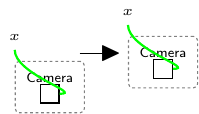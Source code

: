 
  
\documentclass[crop,tikz]{standalone}
\usetikzlibrary{fit, positioning, calc, shapes, shapes.geometric, arrows, arrows.meta}
\tikzset{
  big edge/.style={green, thick,},
  big edgec/.style={big edge, -{Bar[fill=green,green,width=4,length=0,sep=0]}},
  big region/.style={draw, rectangle, rounded corners=1.5, dashed, dash pattern=on 1pt off 1pt, thin, gray,},
  big site/.style={big region, fill=gray!60, text=black,},
  big react/.style={black, thick, -stealth, line width=3, shorten <=3, shorten >=3,},
  big react rev/.style={black, thick, stealth-stealth, line width=3, shorten <=3, shorten >=3,},
  big inst map/.style={thick, -stealth, blue, dashed},
  lbl/.style={font=\tiny\sf, inner sep=1,},
  lbl conc/.style={font=\tiny, inner sep=1,}
}
\usepackage{amsmath,amssymb}
\DeclareMathOperator{\react}{\mathrel{\frac{\raisebox{0.75mm}{\begin{scriptsize}\ensuremath{\hspace*{1mm}\ \hspace*{1mm}}\end{scriptsize}}}{}} \joinrel{\!\!\vartriangleright}}
\newcommand{\reactp}[1]{\operatorname{\mathrel{\frac{\raisebox{0.75mm}{\begin{scriptsize}\ensuremath{\hspace*{1mm}\ #1 \hspace*{1mm}}\end{scriptsize}}}{}} \joinrel{\!\!\vartriangleright}}}
\DeclareMathOperator{\rrul}{\mathrel{\frac{\raisebox{0.75mm}{\begin{scriptsize}\ensuremath{\hspace*{1mm}\ \hspace*{1mm}}\end{scriptsize}}}{}} \joinrel{\!\!\blacktriangleright}}
\newcommand{\rrulp}[1]{\operatorname{\mathrel{\frac{\raisebox{0.75mm}{\begin{scriptsize}\ensuremath{\hspace*{1mm}\ #1 \hspace*{1mm}}\end{scriptsize}}}{}} \joinrel{\!\!\blacktriangleright}}}
\newcommand{\rrula}[2]{\operatorname{\mathrel{\frac{\raisebox{0.75mm}{\begin{scriptsize}\ensuremath{\hspace*{1mm}\ #1 \hspace*{1mm}}\end{scriptsize}}}{\begin{scriptsize}\ensuremath{\hspace*{1mm}\ #2 \hspace*{1mm}}\end{scriptsize}}}\joinrel{\!\!\blacktriangleright}}}

  \begin{document}
  \begin{tikzpicture}[
    ,
_BIG_camera/.append style = {draw}
    ]
    \begin{scope}[local bounding box=lhs, shift={(0,0)}]
      
\node[_BIG_camera,  label={[inner sep=0.5, name=n0l]north:{\sf\tiny Camera}}] (n0) {};
\node[big region, fit=(n0)(n0l)] (r0) {};
\node[] at ($(r0.north west) + (0,0.3)$) (name_x) {\tiny $x$};
\draw[big edge] (n0) to[out=0,in=-90] (name_x);

    \end{scope}
    \begin{scope}[local bounding box=rhs, shift={($(lhs.east) + (1,0)$)}]
      
\node[_BIG_camera,  label={[inner sep=0.5, name=n0l]north:{\sf\tiny Camera}}] (n0) {};
\node[big region, fit=(n0)(n0l)] (r0) {};
\node[] at ($(r0.north west) + (0,0.3)$) (name_x) {\tiny $x$};
\draw[big edge] (n0) to[out=0,in=-90] (name_x);

    \end{scope}

  

    \node[xshift=0] at ($(lhs.east)!0.5!(rhs.west)$) {$\rrul$};

  
  \end{tikzpicture}
  \end{document}
    
